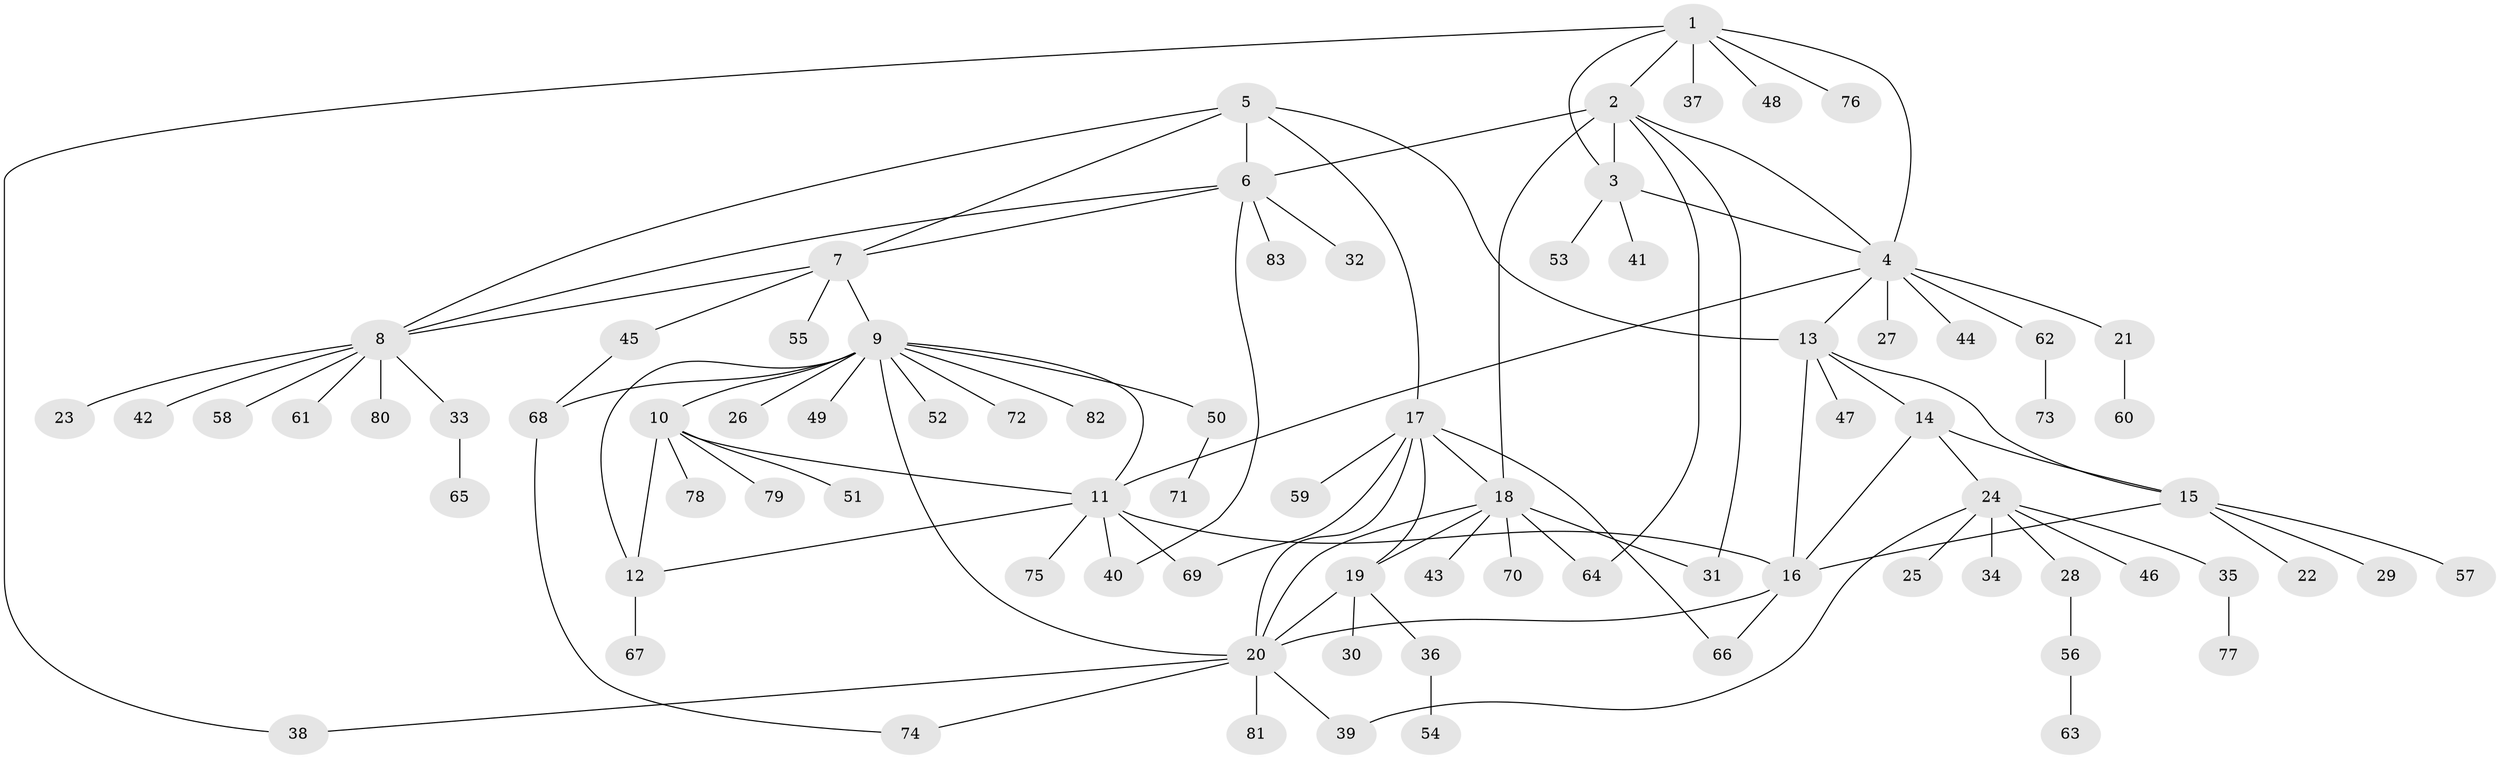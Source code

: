 // coarse degree distribution, {7: 0.04878048780487805, 4: 0.12195121951219512, 10: 0.024390243902439025, 6: 0.024390243902439025, 9: 0.024390243902439025, 2: 0.0975609756097561, 8: 0.04878048780487805, 3: 0.024390243902439025, 1: 0.5853658536585366}
// Generated by graph-tools (version 1.1) at 2025/19/03/04/25 18:19:40]
// undirected, 83 vertices, 112 edges
graph export_dot {
graph [start="1"]
  node [color=gray90,style=filled];
  1;
  2;
  3;
  4;
  5;
  6;
  7;
  8;
  9;
  10;
  11;
  12;
  13;
  14;
  15;
  16;
  17;
  18;
  19;
  20;
  21;
  22;
  23;
  24;
  25;
  26;
  27;
  28;
  29;
  30;
  31;
  32;
  33;
  34;
  35;
  36;
  37;
  38;
  39;
  40;
  41;
  42;
  43;
  44;
  45;
  46;
  47;
  48;
  49;
  50;
  51;
  52;
  53;
  54;
  55;
  56;
  57;
  58;
  59;
  60;
  61;
  62;
  63;
  64;
  65;
  66;
  67;
  68;
  69;
  70;
  71;
  72;
  73;
  74;
  75;
  76;
  77;
  78;
  79;
  80;
  81;
  82;
  83;
  1 -- 2;
  1 -- 3;
  1 -- 4;
  1 -- 37;
  1 -- 38;
  1 -- 48;
  1 -- 76;
  2 -- 3;
  2 -- 4;
  2 -- 6;
  2 -- 18;
  2 -- 31;
  2 -- 64;
  3 -- 4;
  3 -- 41;
  3 -- 53;
  4 -- 11;
  4 -- 13;
  4 -- 21;
  4 -- 27;
  4 -- 44;
  4 -- 62;
  5 -- 6;
  5 -- 7;
  5 -- 8;
  5 -- 13;
  5 -- 17;
  6 -- 7;
  6 -- 8;
  6 -- 32;
  6 -- 40;
  6 -- 83;
  7 -- 8;
  7 -- 9;
  7 -- 45;
  7 -- 55;
  8 -- 23;
  8 -- 33;
  8 -- 42;
  8 -- 58;
  8 -- 61;
  8 -- 80;
  9 -- 10;
  9 -- 11;
  9 -- 12;
  9 -- 20;
  9 -- 26;
  9 -- 49;
  9 -- 50;
  9 -- 52;
  9 -- 68;
  9 -- 72;
  9 -- 82;
  10 -- 11;
  10 -- 12;
  10 -- 51;
  10 -- 78;
  10 -- 79;
  11 -- 12;
  11 -- 16;
  11 -- 40;
  11 -- 69;
  11 -- 75;
  12 -- 67;
  13 -- 14;
  13 -- 15;
  13 -- 16;
  13 -- 47;
  14 -- 15;
  14 -- 16;
  14 -- 24;
  15 -- 16;
  15 -- 22;
  15 -- 29;
  15 -- 57;
  16 -- 20;
  16 -- 66;
  17 -- 18;
  17 -- 19;
  17 -- 20;
  17 -- 59;
  17 -- 66;
  17 -- 69;
  18 -- 19;
  18 -- 20;
  18 -- 31;
  18 -- 43;
  18 -- 64;
  18 -- 70;
  19 -- 20;
  19 -- 30;
  19 -- 36;
  20 -- 38;
  20 -- 39;
  20 -- 74;
  20 -- 81;
  21 -- 60;
  24 -- 25;
  24 -- 28;
  24 -- 34;
  24 -- 35;
  24 -- 39;
  24 -- 46;
  28 -- 56;
  33 -- 65;
  35 -- 77;
  36 -- 54;
  45 -- 68;
  50 -- 71;
  56 -- 63;
  62 -- 73;
  68 -- 74;
}
